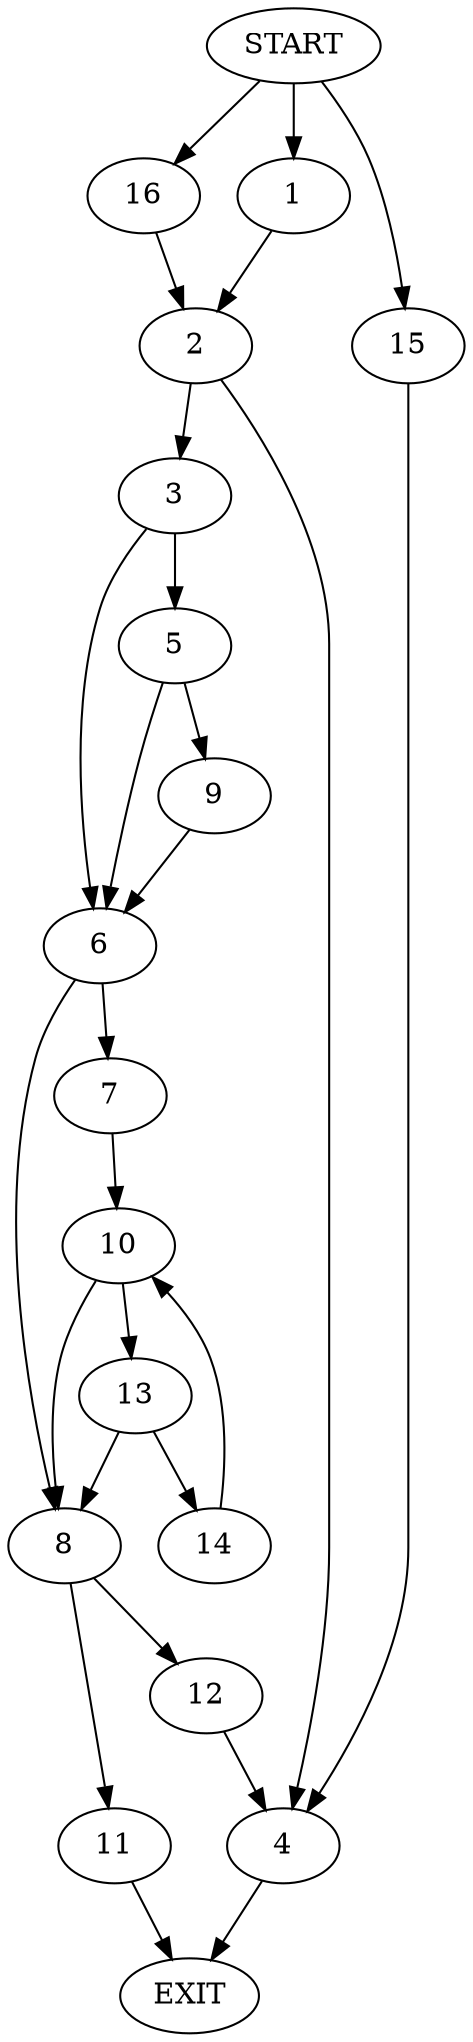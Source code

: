 digraph {
0 [label="START"]
17 [label="EXIT"]
0 -> 1
1 -> 2
2 -> 3
2 -> 4
4 -> 17
3 -> 5
3 -> 6
6 -> 7
6 -> 8
5 -> 9
5 -> 6
9 -> 6
7 -> 10
8 -> 11
8 -> 12
10 -> 8
10 -> 13
13 -> 14
13 -> 8
14 -> 10
12 -> 4
11 -> 17
0 -> 15
15 -> 4
0 -> 16
16 -> 2
}

